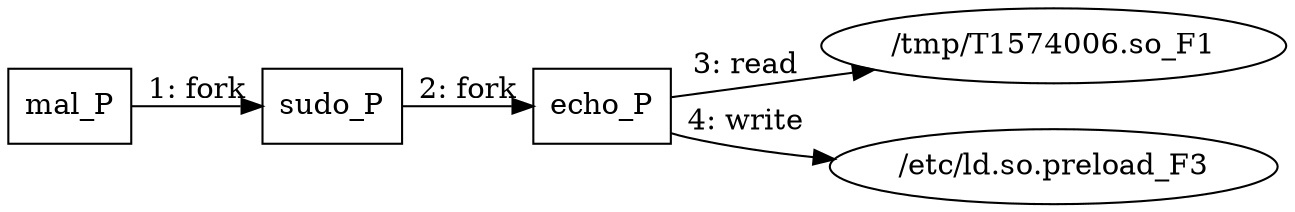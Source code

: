 digraph "T1574.006" {
rankdir="LR"
size="9"
fixedsize="false"
splines="true"
nodesep=0.3
ranksep=0
fontsize=10
overlap="scalexy"
engine= "neato"
	"mal_P" [node_type=Process shape=box]
	"sudo_P" [node_type=Process shape=box]
	"echo_P" [node_type=Process shape=box]
	"/tmp/T1574006.so_F1" [node_type=File shape=ellipse]
	"/etc/ld.so.preload_F3" [node_type=File shape=ellipse]
	"mal_P" -> "sudo_P" [label="1: fork"]
	"sudo_P" -> "echo_P" [label="2: fork"]
	"echo_P" -> "/tmp/T1574006.so_F1" [label="3: read"]
	"echo_P" -> "/etc/ld.so.preload_F3" [label="4: write"]
}
